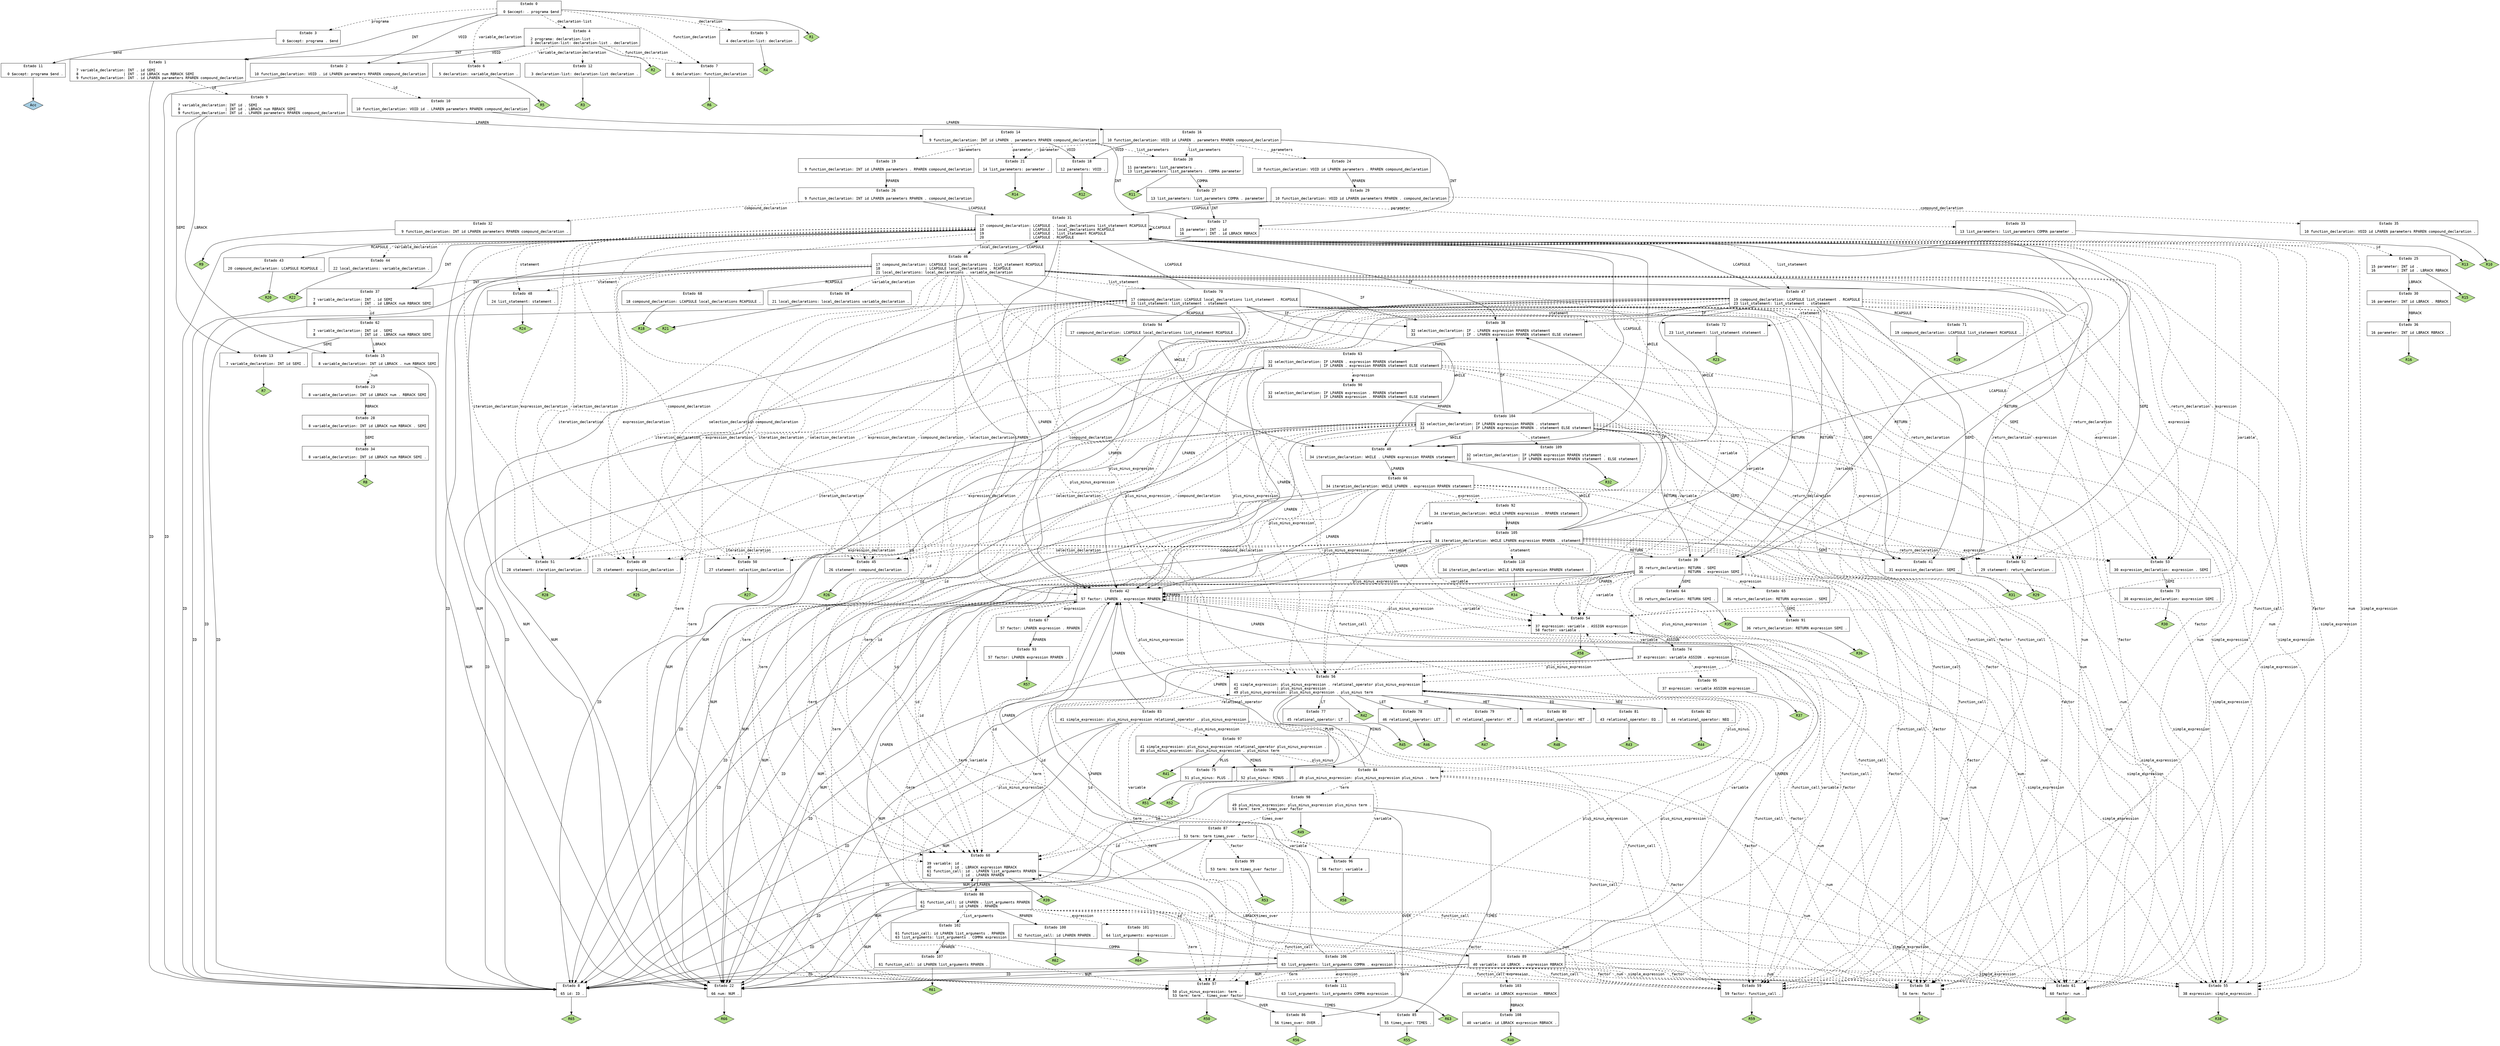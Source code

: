 // Gerado por GNU Bison 3.0.4.
// Relate erros para <bug-bison@gnu.org>.
// Site: <http://www.gnu.org/software/bison/>.

digraph "cminus.y"
{
  node [fontname = courier, shape = box, colorscheme = paired6]
  edge [fontname = courier]

  0 [label="Estado 0\n\l  0 $accept: . programa $end\l"]
  0 -> 1 [style=solid label="INT"]
  0 -> 2 [style=solid label="VOID"]
  0 -> 3 [style=dashed label="programa"]
  0 -> 4 [style=dashed label="declaration-list"]
  0 -> 5 [style=dashed label="declaration"]
  0 -> 6 [style=dashed label="variable_declaration"]
  0 -> 7 [style=dashed label="function_declaration"]
  0 -> "0R1" [style=solid]
 "0R1" [label="R1", fillcolor=3, shape=diamond, style=filled]
  1 [label="Estado 1\n\l  7 variable_declaration: INT . id SEMI\l  8                     | INT . id LBRACK num RBRACK SEMI\l  9 function_declaration: INT . id LPAREN parameters RPAREN compound_declaration\l"]
  1 -> 8 [style=solid label="ID"]
  1 -> 9 [style=dashed label="id"]
  2 [label="Estado 2\n\l 10 function_declaration: VOID . id LPAREN parameters RPAREN compound_declaration\l"]
  2 -> 8 [style=solid label="ID"]
  2 -> 10 [style=dashed label="id"]
  3 [label="Estado 3\n\l  0 $accept: programa . $end\l"]
  3 -> 11 [style=solid label="$end"]
  4 [label="Estado 4\n\l  2 programa: declaration-list .\l  3 declaration-list: declaration-list . declaration\l"]
  4 -> 1 [style=solid label="INT"]
  4 -> 2 [style=solid label="VOID"]
  4 -> 12 [style=dashed label="declaration"]
  4 -> 6 [style=dashed label="variable_declaration"]
  4 -> 7 [style=dashed label="function_declaration"]
  4 -> "4R2" [style=solid]
 "4R2" [label="R2", fillcolor=3, shape=diamond, style=filled]
  5 [label="Estado 5\n\l  4 declaration-list: declaration .\l"]
  5 -> "5R4" [style=solid]
 "5R4" [label="R4", fillcolor=3, shape=diamond, style=filled]
  6 [label="Estado 6\n\l  5 declaration: variable_declaration .\l"]
  6 -> "6R5" [style=solid]
 "6R5" [label="R5", fillcolor=3, shape=diamond, style=filled]
  7 [label="Estado 7\n\l  6 declaration: function_declaration .\l"]
  7 -> "7R6" [style=solid]
 "7R6" [label="R6", fillcolor=3, shape=diamond, style=filled]
  8 [label="Estado 8\n\l 65 id: ID .\l"]
  8 -> "8R65" [style=solid]
 "8R65" [label="R65", fillcolor=3, shape=diamond, style=filled]
  9 [label="Estado 9\n\l  7 variable_declaration: INT id . SEMI\l  8                     | INT id . LBRACK num RBRACK SEMI\l  9 function_declaration: INT id . LPAREN parameters RPAREN compound_declaration\l"]
  9 -> 13 [style=solid label="SEMI"]
  9 -> 14 [style=solid label="LPAREN"]
  9 -> 15 [style=solid label="LBRACK"]
  10 [label="Estado 10\n\l 10 function_declaration: VOID id . LPAREN parameters RPAREN compound_declaration\l"]
  10 -> 16 [style=solid label="LPAREN"]
  11 [label="Estado 11\n\l  0 $accept: programa $end .\l"]
  11 -> "11R0" [style=solid]
 "11R0" [label="Acc", fillcolor=1, shape=diamond, style=filled]
  12 [label="Estado 12\n\l  3 declaration-list: declaration-list declaration .\l"]
  12 -> "12R3" [style=solid]
 "12R3" [label="R3", fillcolor=3, shape=diamond, style=filled]
  13 [label="Estado 13\n\l  7 variable_declaration: INT id SEMI .\l"]
  13 -> "13R7" [style=solid]
 "13R7" [label="R7", fillcolor=3, shape=diamond, style=filled]
  14 [label="Estado 14\n\l  9 function_declaration: INT id LPAREN . parameters RPAREN compound_declaration\l"]
  14 -> 17 [style=solid label="INT"]
  14 -> 18 [style=solid label="VOID"]
  14 -> 19 [style=dashed label="parameters"]
  14 -> 20 [style=dashed label="list_parameters"]
  14 -> 21 [style=dashed label="parameter"]
  15 [label="Estado 15\n\l  8 variable_declaration: INT id LBRACK . num RBRACK SEMI\l"]
  15 -> 22 [style=solid label="NUM"]
  15 -> 23 [style=dashed label="num"]
  16 [label="Estado 16\n\l 10 function_declaration: VOID id LPAREN . parameters RPAREN compound_declaration\l"]
  16 -> 17 [style=solid label="INT"]
  16 -> 18 [style=solid label="VOID"]
  16 -> 24 [style=dashed label="parameters"]
  16 -> 20 [style=dashed label="list_parameters"]
  16 -> 21 [style=dashed label="parameter"]
  17 [label="Estado 17\n\l 15 parameter: INT . id\l 16          | INT . id LBRACK RBRACK\l"]
  17 -> 8 [style=solid label="ID"]
  17 -> 25 [style=dashed label="id"]
  18 [label="Estado 18\n\l 12 parameters: VOID .\l"]
  18 -> "18R12" [style=solid]
 "18R12" [label="R12", fillcolor=3, shape=diamond, style=filled]
  19 [label="Estado 19\n\l  9 function_declaration: INT id LPAREN parameters . RPAREN compound_declaration\l"]
  19 -> 26 [style=solid label="RPAREN"]
  20 [label="Estado 20\n\l 11 parameters: list_parameters .\l 13 list_parameters: list_parameters . COMMA parameter\l"]
  20 -> 27 [style=solid label="COMMA"]
  20 -> "20R11" [style=solid]
 "20R11" [label="R11", fillcolor=3, shape=diamond, style=filled]
  21 [label="Estado 21\n\l 14 list_parameters: parameter .\l"]
  21 -> "21R14" [style=solid]
 "21R14" [label="R14", fillcolor=3, shape=diamond, style=filled]
  22 [label="Estado 22\n\l 66 num: NUM .\l"]
  22 -> "22R66" [style=solid]
 "22R66" [label="R66", fillcolor=3, shape=diamond, style=filled]
  23 [label="Estado 23\n\l  8 variable_declaration: INT id LBRACK num . RBRACK SEMI\l"]
  23 -> 28 [style=solid label="RBRACK"]
  24 [label="Estado 24\n\l 10 function_declaration: VOID id LPAREN parameters . RPAREN compound_declaration\l"]
  24 -> 29 [style=solid label="RPAREN"]
  25 [label="Estado 25\n\l 15 parameter: INT id .\l 16          | INT id . LBRACK RBRACK\l"]
  25 -> 30 [style=solid label="LBRACK"]
  25 -> "25R15" [style=solid]
 "25R15" [label="R15", fillcolor=3, shape=diamond, style=filled]
  26 [label="Estado 26\n\l  9 function_declaration: INT id LPAREN parameters RPAREN . compound_declaration\l"]
  26 -> 31 [style=solid label="LCAPSULE"]
  26 -> 32 [style=dashed label="compound_declaration"]
  27 [label="Estado 27\n\l 13 list_parameters: list_parameters COMMA . parameter\l"]
  27 -> 17 [style=solid label="INT"]
  27 -> 33 [style=dashed label="parameter"]
  28 [label="Estado 28\n\l  8 variable_declaration: INT id LBRACK num RBRACK . SEMI\l"]
  28 -> 34 [style=solid label="SEMI"]
  29 [label="Estado 29\n\l 10 function_declaration: VOID id LPAREN parameters RPAREN . compound_declaration\l"]
  29 -> 31 [style=solid label="LCAPSULE"]
  29 -> 35 [style=dashed label="compound_declaration"]
  30 [label="Estado 30\n\l 16 parameter: INT id LBRACK . RBRACK\l"]
  30 -> 36 [style=solid label="RBRACK"]
  31 [label="Estado 31\n\l 17 compound_declaration: LCAPSULE . local_declarations list_statement RCAPSULE\l 18                     | LCAPSULE . local_declarations RCAPSULE\l 19                     | LCAPSULE . list_statement RCAPSULE\l 20                     | LCAPSULE . RCAPSULE\l"]
  31 -> 37 [style=solid label="INT"]
  31 -> 38 [style=solid label="IF"]
  31 -> 39 [style=solid label="RETURN"]
  31 -> 40 [style=solid label="WHILE"]
  31 -> 41 [style=solid label="SEMI"]
  31 -> 42 [style=solid label="LPAREN"]
  31 -> 31 [style=solid label="LCAPSULE"]
  31 -> 43 [style=solid label="RCAPSULE"]
  31 -> 22 [style=solid label="NUM"]
  31 -> 8 [style=solid label="ID"]
  31 -> 44 [style=dashed label="variable_declaration"]
  31 -> 45 [style=dashed label="compound_declaration"]
  31 -> 46 [style=dashed label="local_declarations"]
  31 -> 47 [style=dashed label="list_statement"]
  31 -> 48 [style=dashed label="statement"]
  31 -> 49 [style=dashed label="expression_declaration"]
  31 -> 50 [style=dashed label="selection_declaration"]
  31 -> 51 [style=dashed label="iteration_declaration"]
  31 -> 52 [style=dashed label="return_declaration"]
  31 -> 53 [style=dashed label="expression"]
  31 -> 54 [style=dashed label="variable"]
  31 -> 55 [style=dashed label="simple_expression"]
  31 -> 56 [style=dashed label="plus_minus_expression"]
  31 -> 57 [style=dashed label="term"]
  31 -> 58 [style=dashed label="factor"]
  31 -> 59 [style=dashed label="function_call"]
  31 -> 60 [style=dashed label="id"]
  31 -> 61 [style=dashed label="num"]
  32 [label="Estado 32\n\l  9 function_declaration: INT id LPAREN parameters RPAREN compound_declaration .\l"]
  32 -> "32R9" [style=solid]
 "32R9" [label="R9", fillcolor=3, shape=diamond, style=filled]
  33 [label="Estado 33\n\l 13 list_parameters: list_parameters COMMA parameter .\l"]
  33 -> "33R13" [style=solid]
 "33R13" [label="R13", fillcolor=3, shape=diamond, style=filled]
  34 [label="Estado 34\n\l  8 variable_declaration: INT id LBRACK num RBRACK SEMI .\l"]
  34 -> "34R8" [style=solid]
 "34R8" [label="R8", fillcolor=3, shape=diamond, style=filled]
  35 [label="Estado 35\n\l 10 function_declaration: VOID id LPAREN parameters RPAREN compound_declaration .\l"]
  35 -> "35R10" [style=solid]
 "35R10" [label="R10", fillcolor=3, shape=diamond, style=filled]
  36 [label="Estado 36\n\l 16 parameter: INT id LBRACK RBRACK .\l"]
  36 -> "36R16" [style=solid]
 "36R16" [label="R16", fillcolor=3, shape=diamond, style=filled]
  37 [label="Estado 37\n\l  7 variable_declaration: INT . id SEMI\l  8                     | INT . id LBRACK num RBRACK SEMI\l"]
  37 -> 8 [style=solid label="ID"]
  37 -> 62 [style=dashed label="id"]
  38 [label="Estado 38\n\l 32 selection_declaration: IF . LPAREN expression RPAREN statement\l 33                      | IF . LPAREN expression RPAREN statement ELSE statement\l"]
  38 -> 63 [style=solid label="LPAREN"]
  39 [label="Estado 39\n\l 35 return_declaration: RETURN . SEMI\l 36                   | RETURN . expression SEMI\l"]
  39 -> 64 [style=solid label="SEMI"]
  39 -> 42 [style=solid label="LPAREN"]
  39 -> 22 [style=solid label="NUM"]
  39 -> 8 [style=solid label="ID"]
  39 -> 65 [style=dashed label="expression"]
  39 -> 54 [style=dashed label="variable"]
  39 -> 55 [style=dashed label="simple_expression"]
  39 -> 56 [style=dashed label="plus_minus_expression"]
  39 -> 57 [style=dashed label="term"]
  39 -> 58 [style=dashed label="factor"]
  39 -> 59 [style=dashed label="function_call"]
  39 -> 60 [style=dashed label="id"]
  39 -> 61 [style=dashed label="num"]
  40 [label="Estado 40\n\l 34 iteration_declaration: WHILE . LPAREN expression RPAREN statement\l"]
  40 -> 66 [style=solid label="LPAREN"]
  41 [label="Estado 41\n\l 31 expression_declaration: SEMI .\l"]
  41 -> "41R31" [style=solid]
 "41R31" [label="R31", fillcolor=3, shape=diamond, style=filled]
  42 [label="Estado 42\n\l 57 factor: LPAREN . expression RPAREN\l"]
  42 -> 42 [style=solid label="LPAREN"]
  42 -> 22 [style=solid label="NUM"]
  42 -> 8 [style=solid label="ID"]
  42 -> 67 [style=dashed label="expression"]
  42 -> 54 [style=dashed label="variable"]
  42 -> 55 [style=dashed label="simple_expression"]
  42 -> 56 [style=dashed label="plus_minus_expression"]
  42 -> 57 [style=dashed label="term"]
  42 -> 58 [style=dashed label="factor"]
  42 -> 59 [style=dashed label="function_call"]
  42 -> 60 [style=dashed label="id"]
  42 -> 61 [style=dashed label="num"]
  43 [label="Estado 43\n\l 20 compound_declaration: LCAPSULE RCAPSULE .\l"]
  43 -> "43R20" [style=solid]
 "43R20" [label="R20", fillcolor=3, shape=diamond, style=filled]
  44 [label="Estado 44\n\l 22 local_declarations: variable_declaration .\l"]
  44 -> "44R22" [style=solid]
 "44R22" [label="R22", fillcolor=3, shape=diamond, style=filled]
  45 [label="Estado 45\n\l 26 statement: compound_declaration .\l"]
  45 -> "45R26" [style=solid]
 "45R26" [label="R26", fillcolor=3, shape=diamond, style=filled]
  46 [label="Estado 46\n\l 17 compound_declaration: LCAPSULE local_declarations . list_statement RCAPSULE\l 18                     | LCAPSULE local_declarations . RCAPSULE\l 21 local_declarations: local_declarations . variable_declaration\l"]
  46 -> 37 [style=solid label="INT"]
  46 -> 38 [style=solid label="IF"]
  46 -> 39 [style=solid label="RETURN"]
  46 -> 40 [style=solid label="WHILE"]
  46 -> 41 [style=solid label="SEMI"]
  46 -> 42 [style=solid label="LPAREN"]
  46 -> 31 [style=solid label="LCAPSULE"]
  46 -> 68 [style=solid label="RCAPSULE"]
  46 -> 22 [style=solid label="NUM"]
  46 -> 8 [style=solid label="ID"]
  46 -> 69 [style=dashed label="variable_declaration"]
  46 -> 45 [style=dashed label="compound_declaration"]
  46 -> 70 [style=dashed label="list_statement"]
  46 -> 48 [style=dashed label="statement"]
  46 -> 49 [style=dashed label="expression_declaration"]
  46 -> 50 [style=dashed label="selection_declaration"]
  46 -> 51 [style=dashed label="iteration_declaration"]
  46 -> 52 [style=dashed label="return_declaration"]
  46 -> 53 [style=dashed label="expression"]
  46 -> 54 [style=dashed label="variable"]
  46 -> 55 [style=dashed label="simple_expression"]
  46 -> 56 [style=dashed label="plus_minus_expression"]
  46 -> 57 [style=dashed label="term"]
  46 -> 58 [style=dashed label="factor"]
  46 -> 59 [style=dashed label="function_call"]
  46 -> 60 [style=dashed label="id"]
  46 -> 61 [style=dashed label="num"]
  47 [label="Estado 47\n\l 19 compound_declaration: LCAPSULE list_statement . RCAPSULE\l 23 list_statement: list_statement . statement\l"]
  47 -> 38 [style=solid label="IF"]
  47 -> 39 [style=solid label="RETURN"]
  47 -> 40 [style=solid label="WHILE"]
  47 -> 41 [style=solid label="SEMI"]
  47 -> 42 [style=solid label="LPAREN"]
  47 -> 31 [style=solid label="LCAPSULE"]
  47 -> 71 [style=solid label="RCAPSULE"]
  47 -> 22 [style=solid label="NUM"]
  47 -> 8 [style=solid label="ID"]
  47 -> 45 [style=dashed label="compound_declaration"]
  47 -> 72 [style=dashed label="statement"]
  47 -> 49 [style=dashed label="expression_declaration"]
  47 -> 50 [style=dashed label="selection_declaration"]
  47 -> 51 [style=dashed label="iteration_declaration"]
  47 -> 52 [style=dashed label="return_declaration"]
  47 -> 53 [style=dashed label="expression"]
  47 -> 54 [style=dashed label="variable"]
  47 -> 55 [style=dashed label="simple_expression"]
  47 -> 56 [style=dashed label="plus_minus_expression"]
  47 -> 57 [style=dashed label="term"]
  47 -> 58 [style=dashed label="factor"]
  47 -> 59 [style=dashed label="function_call"]
  47 -> 60 [style=dashed label="id"]
  47 -> 61 [style=dashed label="num"]
  48 [label="Estado 48\n\l 24 list_statement: statement .\l"]
  48 -> "48R24" [style=solid]
 "48R24" [label="R24", fillcolor=3, shape=diamond, style=filled]
  49 [label="Estado 49\n\l 25 statement: expression_declaration .\l"]
  49 -> "49R25" [style=solid]
 "49R25" [label="R25", fillcolor=3, shape=diamond, style=filled]
  50 [label="Estado 50\n\l 27 statement: selection_declaration .\l"]
  50 -> "50R27" [style=solid]
 "50R27" [label="R27", fillcolor=3, shape=diamond, style=filled]
  51 [label="Estado 51\n\l 28 statement: iteration_declaration .\l"]
  51 -> "51R28" [style=solid]
 "51R28" [label="R28", fillcolor=3, shape=diamond, style=filled]
  52 [label="Estado 52\n\l 29 statement: return_declaration .\l"]
  52 -> "52R29" [style=solid]
 "52R29" [label="R29", fillcolor=3, shape=diamond, style=filled]
  53 [label="Estado 53\n\l 30 expression_declaration: expression . SEMI\l"]
  53 -> 73 [style=solid label="SEMI"]
  54 [label="Estado 54\n\l 37 expression: variable . ASSIGN expression\l 58 factor: variable .\l"]
  54 -> 74 [style=solid label="ASSIGN"]
  54 -> "54R58" [style=solid]
 "54R58" [label="R58", fillcolor=3, shape=diamond, style=filled]
  55 [label="Estado 55\n\l 38 expression: simple_expression .\l"]
  55 -> "55R38" [style=solid]
 "55R38" [label="R38", fillcolor=3, shape=diamond, style=filled]
  56 [label="Estado 56\n\l 41 simple_expression: plus_minus_expression . relational_operator plus_minus_expression\l 42                  | plus_minus_expression .\l 49 plus_minus_expression: plus_minus_expression . plus_minus term\l"]
  56 -> 75 [style=solid label="PLUS"]
  56 -> 76 [style=solid label="MINUS"]
  56 -> 77 [style=solid label="LT"]
  56 -> 78 [style=solid label="LET"]
  56 -> 79 [style=solid label="HT"]
  56 -> 80 [style=solid label="HET"]
  56 -> 81 [style=solid label="EQ"]
  56 -> 82 [style=solid label="NEQ"]
  56 -> 83 [style=dashed label="relational_operator"]
  56 -> 84 [style=dashed label="plus_minus"]
  56 -> "56R42" [style=solid]
 "56R42" [label="R42", fillcolor=3, shape=diamond, style=filled]
  57 [label="Estado 57\n\l 50 plus_minus_expression: term .\l 53 term: term . times_over factor\l"]
  57 -> 85 [style=solid label="TIMES"]
  57 -> 86 [style=solid label="OVER"]
  57 -> 87 [style=dashed label="times_over"]
  57 -> "57R50" [style=solid]
 "57R50" [label="R50", fillcolor=3, shape=diamond, style=filled]
  58 [label="Estado 58\n\l 54 term: factor .\l"]
  58 -> "58R54" [style=solid]
 "58R54" [label="R54", fillcolor=3, shape=diamond, style=filled]
  59 [label="Estado 59\n\l 59 factor: function_call .\l"]
  59 -> "59R59" [style=solid]
 "59R59" [label="R59", fillcolor=3, shape=diamond, style=filled]
  60 [label="Estado 60\n\l 39 variable: id .\l 40         | id . LBRACK expression RBRACK\l 61 function_call: id . LPAREN list_arguments RPAREN\l 62              | id . LPAREN RPAREN\l"]
  60 -> 88 [style=solid label="LPAREN"]
  60 -> 89 [style=solid label="LBRACK"]
  60 -> "60R39" [style=solid]
 "60R39" [label="R39", fillcolor=3, shape=diamond, style=filled]
  61 [label="Estado 61\n\l 60 factor: num .\l"]
  61 -> "61R60" [style=solid]
 "61R60" [label="R60", fillcolor=3, shape=diamond, style=filled]
  62 [label="Estado 62\n\l  7 variable_declaration: INT id . SEMI\l  8                     | INT id . LBRACK num RBRACK SEMI\l"]
  62 -> 13 [style=solid label="SEMI"]
  62 -> 15 [style=solid label="LBRACK"]
  63 [label="Estado 63\n\l 32 selection_declaration: IF LPAREN . expression RPAREN statement\l 33                      | IF LPAREN . expression RPAREN statement ELSE statement\l"]
  63 -> 42 [style=solid label="LPAREN"]
  63 -> 22 [style=solid label="NUM"]
  63 -> 8 [style=solid label="ID"]
  63 -> 90 [style=dashed label="expression"]
  63 -> 54 [style=dashed label="variable"]
  63 -> 55 [style=dashed label="simple_expression"]
  63 -> 56 [style=dashed label="plus_minus_expression"]
  63 -> 57 [style=dashed label="term"]
  63 -> 58 [style=dashed label="factor"]
  63 -> 59 [style=dashed label="function_call"]
  63 -> 60 [style=dashed label="id"]
  63 -> 61 [style=dashed label="num"]
  64 [label="Estado 64\n\l 35 return_declaration: RETURN SEMI .\l"]
  64 -> "64R35" [style=solid]
 "64R35" [label="R35", fillcolor=3, shape=diamond, style=filled]
  65 [label="Estado 65\n\l 36 return_declaration: RETURN expression . SEMI\l"]
  65 -> 91 [style=solid label="SEMI"]
  66 [label="Estado 66\n\l 34 iteration_declaration: WHILE LPAREN . expression RPAREN statement\l"]
  66 -> 42 [style=solid label="LPAREN"]
  66 -> 22 [style=solid label="NUM"]
  66 -> 8 [style=solid label="ID"]
  66 -> 92 [style=dashed label="expression"]
  66 -> 54 [style=dashed label="variable"]
  66 -> 55 [style=dashed label="simple_expression"]
  66 -> 56 [style=dashed label="plus_minus_expression"]
  66 -> 57 [style=dashed label="term"]
  66 -> 58 [style=dashed label="factor"]
  66 -> 59 [style=dashed label="function_call"]
  66 -> 60 [style=dashed label="id"]
  66 -> 61 [style=dashed label="num"]
  67 [label="Estado 67\n\l 57 factor: LPAREN expression . RPAREN\l"]
  67 -> 93 [style=solid label="RPAREN"]
  68 [label="Estado 68\n\l 18 compound_declaration: LCAPSULE local_declarations RCAPSULE .\l"]
  68 -> "68R18" [style=solid]
 "68R18" [label="R18", fillcolor=3, shape=diamond, style=filled]
  69 [label="Estado 69\n\l 21 local_declarations: local_declarations variable_declaration .\l"]
  69 -> "69R21" [style=solid]
 "69R21" [label="R21", fillcolor=3, shape=diamond, style=filled]
  70 [label="Estado 70\n\l 17 compound_declaration: LCAPSULE local_declarations list_statement . RCAPSULE\l 23 list_statement: list_statement . statement\l"]
  70 -> 38 [style=solid label="IF"]
  70 -> 39 [style=solid label="RETURN"]
  70 -> 40 [style=solid label="WHILE"]
  70 -> 41 [style=solid label="SEMI"]
  70 -> 42 [style=solid label="LPAREN"]
  70 -> 31 [style=solid label="LCAPSULE"]
  70 -> 94 [style=solid label="RCAPSULE"]
  70 -> 22 [style=solid label="NUM"]
  70 -> 8 [style=solid label="ID"]
  70 -> 45 [style=dashed label="compound_declaration"]
  70 -> 72 [style=dashed label="statement"]
  70 -> 49 [style=dashed label="expression_declaration"]
  70 -> 50 [style=dashed label="selection_declaration"]
  70 -> 51 [style=dashed label="iteration_declaration"]
  70 -> 52 [style=dashed label="return_declaration"]
  70 -> 53 [style=dashed label="expression"]
  70 -> 54 [style=dashed label="variable"]
  70 -> 55 [style=dashed label="simple_expression"]
  70 -> 56 [style=dashed label="plus_minus_expression"]
  70 -> 57 [style=dashed label="term"]
  70 -> 58 [style=dashed label="factor"]
  70 -> 59 [style=dashed label="function_call"]
  70 -> 60 [style=dashed label="id"]
  70 -> 61 [style=dashed label="num"]
  71 [label="Estado 71\n\l 19 compound_declaration: LCAPSULE list_statement RCAPSULE .\l"]
  71 -> "71R19" [style=solid]
 "71R19" [label="R19", fillcolor=3, shape=diamond, style=filled]
  72 [label="Estado 72\n\l 23 list_statement: list_statement statement .\l"]
  72 -> "72R23" [style=solid]
 "72R23" [label="R23", fillcolor=3, shape=diamond, style=filled]
  73 [label="Estado 73\n\l 30 expression_declaration: expression SEMI .\l"]
  73 -> "73R30" [style=solid]
 "73R30" [label="R30", fillcolor=3, shape=diamond, style=filled]
  74 [label="Estado 74\n\l 37 expression: variable ASSIGN . expression\l"]
  74 -> 42 [style=solid label="LPAREN"]
  74 -> 22 [style=solid label="NUM"]
  74 -> 8 [style=solid label="ID"]
  74 -> 95 [style=dashed label="expression"]
  74 -> 54 [style=dashed label="variable"]
  74 -> 55 [style=dashed label="simple_expression"]
  74 -> 56 [style=dashed label="plus_minus_expression"]
  74 -> 57 [style=dashed label="term"]
  74 -> 58 [style=dashed label="factor"]
  74 -> 59 [style=dashed label="function_call"]
  74 -> 60 [style=dashed label="id"]
  74 -> 61 [style=dashed label="num"]
  75 [label="Estado 75\n\l 51 plus_minus: PLUS .\l"]
  75 -> "75R51" [style=solid]
 "75R51" [label="R51", fillcolor=3, shape=diamond, style=filled]
  76 [label="Estado 76\n\l 52 plus_minus: MINUS .\l"]
  76 -> "76R52" [style=solid]
 "76R52" [label="R52", fillcolor=3, shape=diamond, style=filled]
  77 [label="Estado 77\n\l 45 relational_operator: LT .\l"]
  77 -> "77R45" [style=solid]
 "77R45" [label="R45", fillcolor=3, shape=diamond, style=filled]
  78 [label="Estado 78\n\l 46 relational_operator: LET .\l"]
  78 -> "78R46" [style=solid]
 "78R46" [label="R46", fillcolor=3, shape=diamond, style=filled]
  79 [label="Estado 79\n\l 47 relational_operator: HT .\l"]
  79 -> "79R47" [style=solid]
 "79R47" [label="R47", fillcolor=3, shape=diamond, style=filled]
  80 [label="Estado 80\n\l 48 relational_operator: HET .\l"]
  80 -> "80R48" [style=solid]
 "80R48" [label="R48", fillcolor=3, shape=diamond, style=filled]
  81 [label="Estado 81\n\l 43 relational_operator: EQ .\l"]
  81 -> "81R43" [style=solid]
 "81R43" [label="R43", fillcolor=3, shape=diamond, style=filled]
  82 [label="Estado 82\n\l 44 relational_operator: NEQ .\l"]
  82 -> "82R44" [style=solid]
 "82R44" [label="R44", fillcolor=3, shape=diamond, style=filled]
  83 [label="Estado 83\n\l 41 simple_expression: plus_minus_expression relational_operator . plus_minus_expression\l"]
  83 -> 42 [style=solid label="LPAREN"]
  83 -> 22 [style=solid label="NUM"]
  83 -> 8 [style=solid label="ID"]
  83 -> 96 [style=dashed label="variable"]
  83 -> 97 [style=dashed label="plus_minus_expression"]
  83 -> 57 [style=dashed label="term"]
  83 -> 58 [style=dashed label="factor"]
  83 -> 59 [style=dashed label="function_call"]
  83 -> 60 [style=dashed label="id"]
  83 -> 61 [style=dashed label="num"]
  84 [label="Estado 84\n\l 49 plus_minus_expression: plus_minus_expression plus_minus . term\l"]
  84 -> 42 [style=solid label="LPAREN"]
  84 -> 22 [style=solid label="NUM"]
  84 -> 8 [style=solid label="ID"]
  84 -> 96 [style=dashed label="variable"]
  84 -> 98 [style=dashed label="term"]
  84 -> 58 [style=dashed label="factor"]
  84 -> 59 [style=dashed label="function_call"]
  84 -> 60 [style=dashed label="id"]
  84 -> 61 [style=dashed label="num"]
  85 [label="Estado 85\n\l 55 times_over: TIMES .\l"]
  85 -> "85R55" [style=solid]
 "85R55" [label="R55", fillcolor=3, shape=diamond, style=filled]
  86 [label="Estado 86\n\l 56 times_over: OVER .\l"]
  86 -> "86R56" [style=solid]
 "86R56" [label="R56", fillcolor=3, shape=diamond, style=filled]
  87 [label="Estado 87\n\l 53 term: term times_over . factor\l"]
  87 -> 42 [style=solid label="LPAREN"]
  87 -> 22 [style=solid label="NUM"]
  87 -> 8 [style=solid label="ID"]
  87 -> 96 [style=dashed label="variable"]
  87 -> 99 [style=dashed label="factor"]
  87 -> 59 [style=dashed label="function_call"]
  87 -> 60 [style=dashed label="id"]
  87 -> 61 [style=dashed label="num"]
  88 [label="Estado 88\n\l 61 function_call: id LPAREN . list_arguments RPAREN\l 62              | id LPAREN . RPAREN\l"]
  88 -> 42 [style=solid label="LPAREN"]
  88 -> 100 [style=solid label="RPAREN"]
  88 -> 22 [style=solid label="NUM"]
  88 -> 8 [style=solid label="ID"]
  88 -> 101 [style=dashed label="expression"]
  88 -> 54 [style=dashed label="variable"]
  88 -> 55 [style=dashed label="simple_expression"]
  88 -> 56 [style=dashed label="plus_minus_expression"]
  88 -> 57 [style=dashed label="term"]
  88 -> 58 [style=dashed label="factor"]
  88 -> 59 [style=dashed label="function_call"]
  88 -> 102 [style=dashed label="list_arguments"]
  88 -> 60 [style=dashed label="id"]
  88 -> 61 [style=dashed label="num"]
  89 [label="Estado 89\n\l 40 variable: id LBRACK . expression RBRACK\l"]
  89 -> 42 [style=solid label="LPAREN"]
  89 -> 22 [style=solid label="NUM"]
  89 -> 8 [style=solid label="ID"]
  89 -> 103 [style=dashed label="expression"]
  89 -> 54 [style=dashed label="variable"]
  89 -> 55 [style=dashed label="simple_expression"]
  89 -> 56 [style=dashed label="plus_minus_expression"]
  89 -> 57 [style=dashed label="term"]
  89 -> 58 [style=dashed label="factor"]
  89 -> 59 [style=dashed label="function_call"]
  89 -> 60 [style=dashed label="id"]
  89 -> 61 [style=dashed label="num"]
  90 [label="Estado 90\n\l 32 selection_declaration: IF LPAREN expression . RPAREN statement\l 33                      | IF LPAREN expression . RPAREN statement ELSE statement\l"]
  90 -> 104 [style=solid label="RPAREN"]
  91 [label="Estado 91\n\l 36 return_declaration: RETURN expression SEMI .\l"]
  91 -> "91R36" [style=solid]
 "91R36" [label="R36", fillcolor=3, shape=diamond, style=filled]
  92 [label="Estado 92\n\l 34 iteration_declaration: WHILE LPAREN expression . RPAREN statement\l"]
  92 -> 105 [style=solid label="RPAREN"]
  93 [label="Estado 93\n\l 57 factor: LPAREN expression RPAREN .\l"]
  93 -> "93R57" [style=solid]
 "93R57" [label="R57", fillcolor=3, shape=diamond, style=filled]
  94 [label="Estado 94\n\l 17 compound_declaration: LCAPSULE local_declarations list_statement RCAPSULE .\l"]
  94 -> "94R17" [style=solid]
 "94R17" [label="R17", fillcolor=3, shape=diamond, style=filled]
  95 [label="Estado 95\n\l 37 expression: variable ASSIGN expression .\l"]
  95 -> "95R37" [style=solid]
 "95R37" [label="R37", fillcolor=3, shape=diamond, style=filled]
  96 [label="Estado 96\n\l 58 factor: variable .\l"]
  96 -> "96R58" [style=solid]
 "96R58" [label="R58", fillcolor=3, shape=diamond, style=filled]
  97 [label="Estado 97\n\l 41 simple_expression: plus_minus_expression relational_operator plus_minus_expression .\l 49 plus_minus_expression: plus_minus_expression . plus_minus term\l"]
  97 -> 75 [style=solid label="PLUS"]
  97 -> 76 [style=solid label="MINUS"]
  97 -> 84 [style=dashed label="plus_minus"]
  97 -> "97R41" [style=solid]
 "97R41" [label="R41", fillcolor=3, shape=diamond, style=filled]
  98 [label="Estado 98\n\l 49 plus_minus_expression: plus_minus_expression plus_minus term .\l 53 term: term . times_over factor\l"]
  98 -> 85 [style=solid label="TIMES"]
  98 -> 86 [style=solid label="OVER"]
  98 -> 87 [style=dashed label="times_over"]
  98 -> "98R49" [style=solid]
 "98R49" [label="R49", fillcolor=3, shape=diamond, style=filled]
  99 [label="Estado 99\n\l 53 term: term times_over factor .\l"]
  99 -> "99R53" [style=solid]
 "99R53" [label="R53", fillcolor=3, shape=diamond, style=filled]
  100 [label="Estado 100\n\l 62 function_call: id LPAREN RPAREN .\l"]
  100 -> "100R62" [style=solid]
 "100R62" [label="R62", fillcolor=3, shape=diamond, style=filled]
  101 [label="Estado 101\n\l 64 list_arguments: expression .\l"]
  101 -> "101R64" [style=solid]
 "101R64" [label="R64", fillcolor=3, shape=diamond, style=filled]
  102 [label="Estado 102\n\l 61 function_call: id LPAREN list_arguments . RPAREN\l 63 list_arguments: list_arguments . COMMA expression\l"]
  102 -> 106 [style=solid label="COMMA"]
  102 -> 107 [style=solid label="RPAREN"]
  103 [label="Estado 103\n\l 40 variable: id LBRACK expression . RBRACK\l"]
  103 -> 108 [style=solid label="RBRACK"]
  104 [label="Estado 104\n\l 32 selection_declaration: IF LPAREN expression RPAREN . statement\l 33                      | IF LPAREN expression RPAREN . statement ELSE statement\l"]
  104 -> 38 [style=solid label="IF"]
  104 -> 39 [style=solid label="RETURN"]
  104 -> 40 [style=solid label="WHILE"]
  104 -> 41 [style=solid label="SEMI"]
  104 -> 42 [style=solid label="LPAREN"]
  104 -> 31 [style=solid label="LCAPSULE"]
  104 -> 22 [style=solid label="NUM"]
  104 -> 8 [style=solid label="ID"]
  104 -> 45 [style=dashed label="compound_declaration"]
  104 -> 109 [style=dashed label="statement"]
  104 -> 49 [style=dashed label="expression_declaration"]
  104 -> 50 [style=dashed label="selection_declaration"]
  104 -> 51 [style=dashed label="iteration_declaration"]
  104 -> 52 [style=dashed label="return_declaration"]
  104 -> 53 [style=dashed label="expression"]
  104 -> 54 [style=dashed label="variable"]
  104 -> 55 [style=dashed label="simple_expression"]
  104 -> 56 [style=dashed label="plus_minus_expression"]
  104 -> 57 [style=dashed label="term"]
  104 -> 58 [style=dashed label="factor"]
  104 -> 59 [style=dashed label="function_call"]
  104 -> 60 [style=dashed label="id"]
  104 -> 61 [style=dashed label="num"]
  105 [label="Estado 105\n\l 34 iteration_declaration: WHILE LPAREN expression RPAREN . statement\l"]
  105 -> 38 [style=solid label="IF"]
  105 -> 39 [style=solid label="RETURN"]
  105 -> 40 [style=solid label="WHILE"]
  105 -> 41 [style=solid label="SEMI"]
  105 -> 42 [style=solid label="LPAREN"]
  105 -> 31 [style=solid label="LCAPSULE"]
  105 -> 22 [style=solid label="NUM"]
  105 -> 8 [style=solid label="ID"]
  105 -> 45 [style=dashed label="compound_declaration"]
  105 -> 110 [style=dashed label="statement"]
  105 -> 49 [style=dashed label="expression_declaration"]
  105 -> 50 [style=dashed label="selection_declaration"]
  105 -> 51 [style=dashed label="iteration_declaration"]
  105 -> 52 [style=dashed label="return_declaration"]
  105 -> 53 [style=dashed label="expression"]
  105 -> 54 [style=dashed label="variable"]
  105 -> 55 [style=dashed label="simple_expression"]
  105 -> 56 [style=dashed label="plus_minus_expression"]
  105 -> 57 [style=dashed label="term"]
  105 -> 58 [style=dashed label="factor"]
  105 -> 59 [style=dashed label="function_call"]
  105 -> 60 [style=dashed label="id"]
  105 -> 61 [style=dashed label="num"]
  106 [label="Estado 106\n\l 63 list_arguments: list_arguments COMMA . expression\l"]
  106 -> 42 [style=solid label="LPAREN"]
  106 -> 22 [style=solid label="NUM"]
  106 -> 8 [style=solid label="ID"]
  106 -> 111 [style=dashed label="expression"]
  106 -> 54 [style=dashed label="variable"]
  106 -> 55 [style=dashed label="simple_expression"]
  106 -> 56 [style=dashed label="plus_minus_expression"]
  106 -> 57 [style=dashed label="term"]
  106 -> 58 [style=dashed label="factor"]
  106 -> 59 [style=dashed label="function_call"]
  106 -> 60 [style=dashed label="id"]
  106 -> 61 [style=dashed label="num"]
  107 [label="Estado 107\n\l 61 function_call: id LPAREN list_arguments RPAREN .\l"]
  107 -> "107R61" [style=solid]
 "107R61" [label="R61", fillcolor=3, shape=diamond, style=filled]
  108 [label="Estado 108\n\l 40 variable: id LBRACK expression RBRACK .\l"]
  108 -> "108R40" [style=solid]
 "108R40" [label="R40", fillcolor=3, shape=diamond, style=filled]
  109 [label="Estado 109\n\l 32 selection_declaration: IF LPAREN expression RPAREN statement .\l 33                      | IF LPAREN expression RPAREN statement . ELSE statement\l"]
  109 -> "109R32" [style=solid]
 "109R32" [label="R32", fillcolor=3, shape=diamond, style=filled]
  110 [label="Estado 110\n\l 34 iteration_declaration: WHILE LPAREN expression RPAREN statement .\l"]
  110 -> "110R34" [style=solid]
 "110R34" [label="R34", fillcolor=3, shape=diamond, style=filled]
  111 [label="Estado 111\n\l 63 list_arguments: list_arguments COMMA expression .\l"]
  111 -> "111R63" [style=solid]
 "111R63" [label="R63", fillcolor=3, shape=diamond, style=filled]
}
